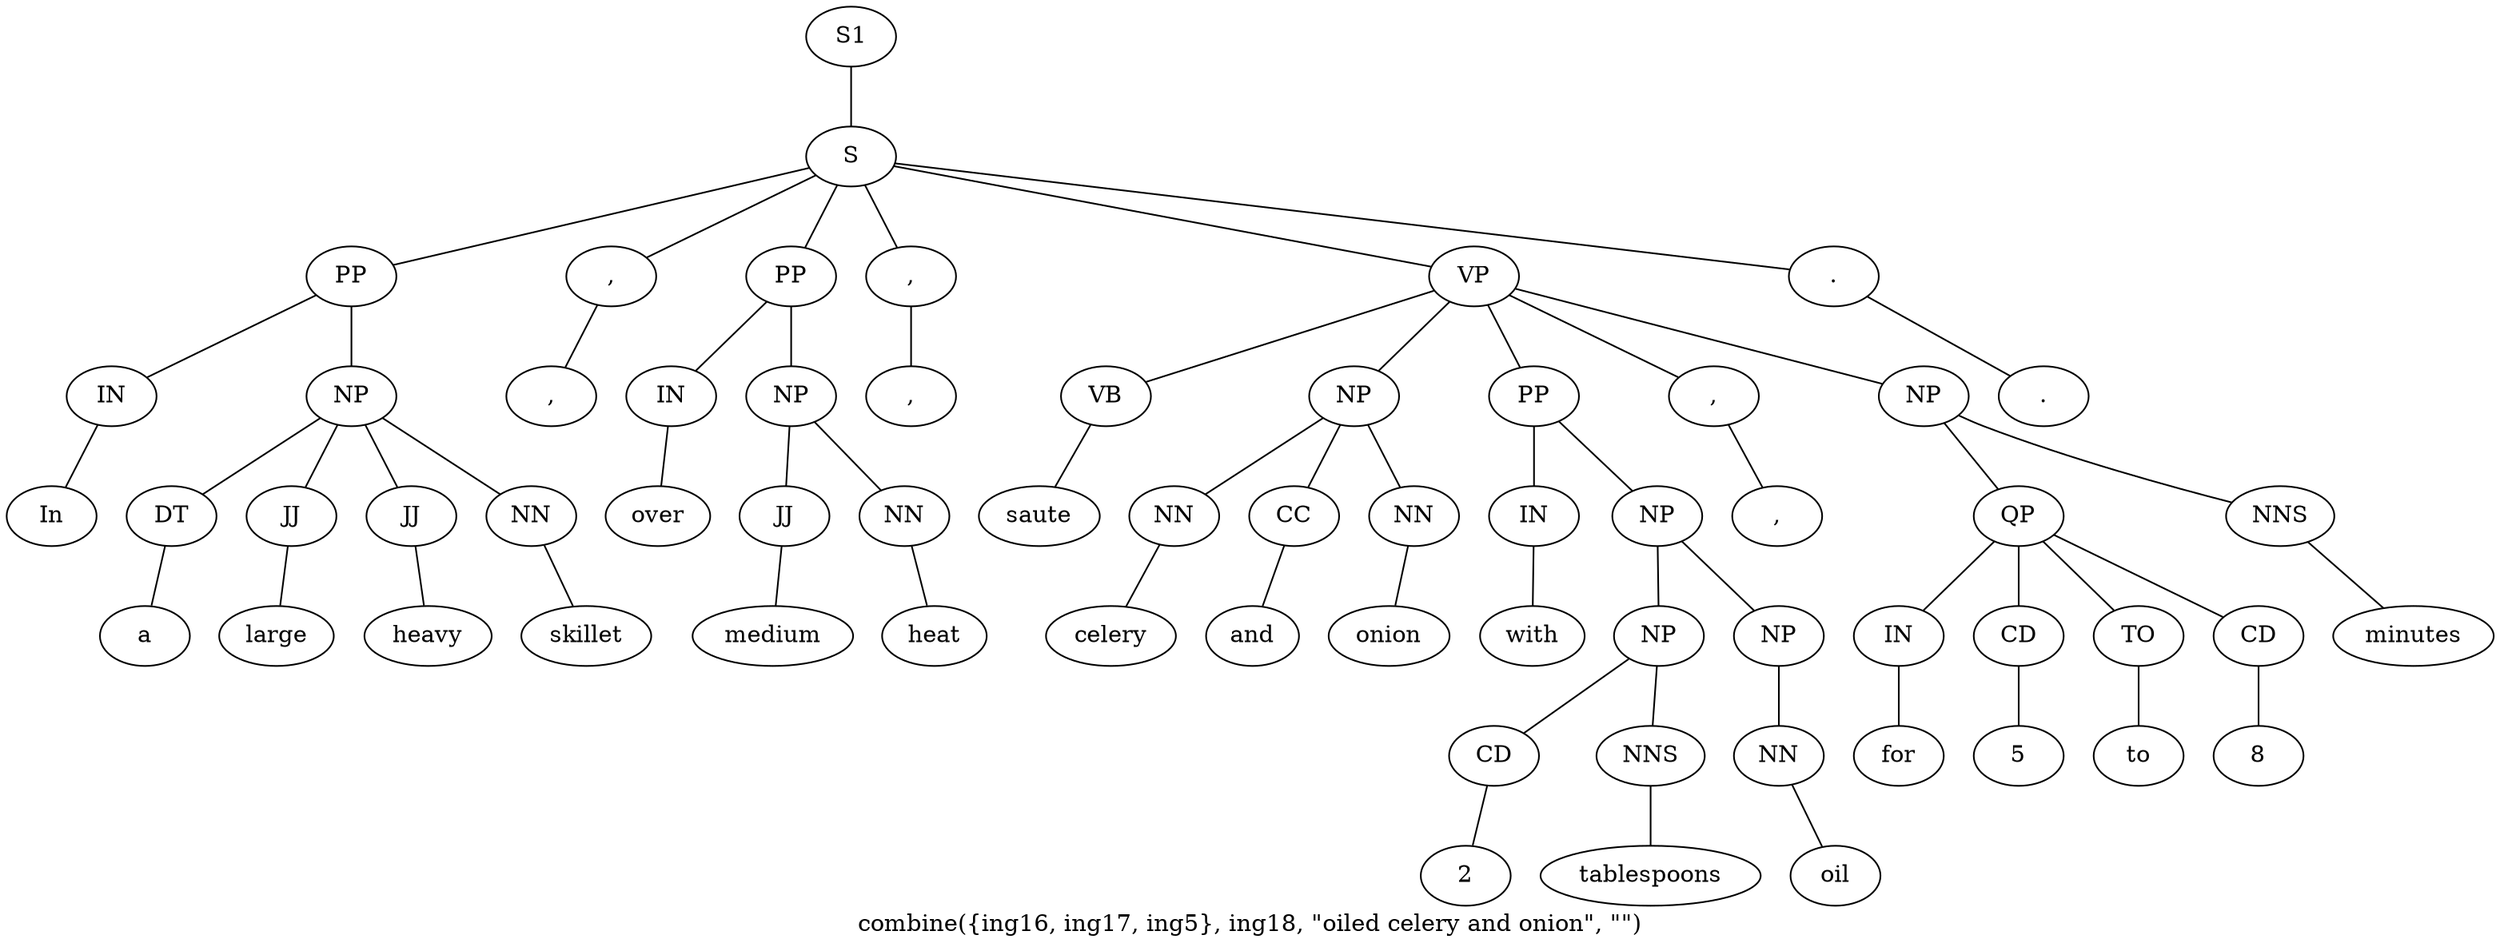 graph SyntaxGraph {
	label = "combine({ing16, ing17, ing5}, ing18, \"oiled celery and onion\", \"\")";
	Node0 [label="S1"];
	Node1 [label="S"];
	Node2 [label="PP"];
	Node3 [label="IN"];
	Node4 [label="In"];
	Node5 [label="NP"];
	Node6 [label="DT"];
	Node7 [label="a"];
	Node8 [label="JJ"];
	Node9 [label="large"];
	Node10 [label="JJ"];
	Node11 [label="heavy"];
	Node12 [label="NN"];
	Node13 [label="skillet"];
	Node14 [label=","];
	Node15 [label=","];
	Node16 [label="PP"];
	Node17 [label="IN"];
	Node18 [label="over"];
	Node19 [label="NP"];
	Node20 [label="JJ"];
	Node21 [label="medium"];
	Node22 [label="NN"];
	Node23 [label="heat"];
	Node24 [label=","];
	Node25 [label=","];
	Node26 [label="VP"];
	Node27 [label="VB"];
	Node28 [label="saute"];
	Node29 [label="NP"];
	Node30 [label="NN"];
	Node31 [label="celery"];
	Node32 [label="CC"];
	Node33 [label="and"];
	Node34 [label="NN"];
	Node35 [label="onion"];
	Node36 [label="PP"];
	Node37 [label="IN"];
	Node38 [label="with"];
	Node39 [label="NP"];
	Node40 [label="NP"];
	Node41 [label="CD"];
	Node42 [label="2"];
	Node43 [label="NNS"];
	Node44 [label="tablespoons"];
	Node45 [label="NP"];
	Node46 [label="NN"];
	Node47 [label="oil"];
	Node48 [label=","];
	Node49 [label=","];
	Node50 [label="NP"];
	Node51 [label="QP"];
	Node52 [label="IN"];
	Node53 [label="for"];
	Node54 [label="CD"];
	Node55 [label="5"];
	Node56 [label="TO"];
	Node57 [label="to"];
	Node58 [label="CD"];
	Node59 [label="8"];
	Node60 [label="NNS"];
	Node61 [label="minutes"];
	Node62 [label="."];
	Node63 [label="."];

	Node0 -- Node1;
	Node1 -- Node2;
	Node1 -- Node14;
	Node1 -- Node16;
	Node1 -- Node24;
	Node1 -- Node26;
	Node1 -- Node62;
	Node2 -- Node3;
	Node2 -- Node5;
	Node3 -- Node4;
	Node5 -- Node6;
	Node5 -- Node8;
	Node5 -- Node10;
	Node5 -- Node12;
	Node6 -- Node7;
	Node8 -- Node9;
	Node10 -- Node11;
	Node12 -- Node13;
	Node14 -- Node15;
	Node16 -- Node17;
	Node16 -- Node19;
	Node17 -- Node18;
	Node19 -- Node20;
	Node19 -- Node22;
	Node20 -- Node21;
	Node22 -- Node23;
	Node24 -- Node25;
	Node26 -- Node27;
	Node26 -- Node29;
	Node26 -- Node36;
	Node26 -- Node48;
	Node26 -- Node50;
	Node27 -- Node28;
	Node29 -- Node30;
	Node29 -- Node32;
	Node29 -- Node34;
	Node30 -- Node31;
	Node32 -- Node33;
	Node34 -- Node35;
	Node36 -- Node37;
	Node36 -- Node39;
	Node37 -- Node38;
	Node39 -- Node40;
	Node39 -- Node45;
	Node40 -- Node41;
	Node40 -- Node43;
	Node41 -- Node42;
	Node43 -- Node44;
	Node45 -- Node46;
	Node46 -- Node47;
	Node48 -- Node49;
	Node50 -- Node51;
	Node50 -- Node60;
	Node51 -- Node52;
	Node51 -- Node54;
	Node51 -- Node56;
	Node51 -- Node58;
	Node52 -- Node53;
	Node54 -- Node55;
	Node56 -- Node57;
	Node58 -- Node59;
	Node60 -- Node61;
	Node62 -- Node63;
}